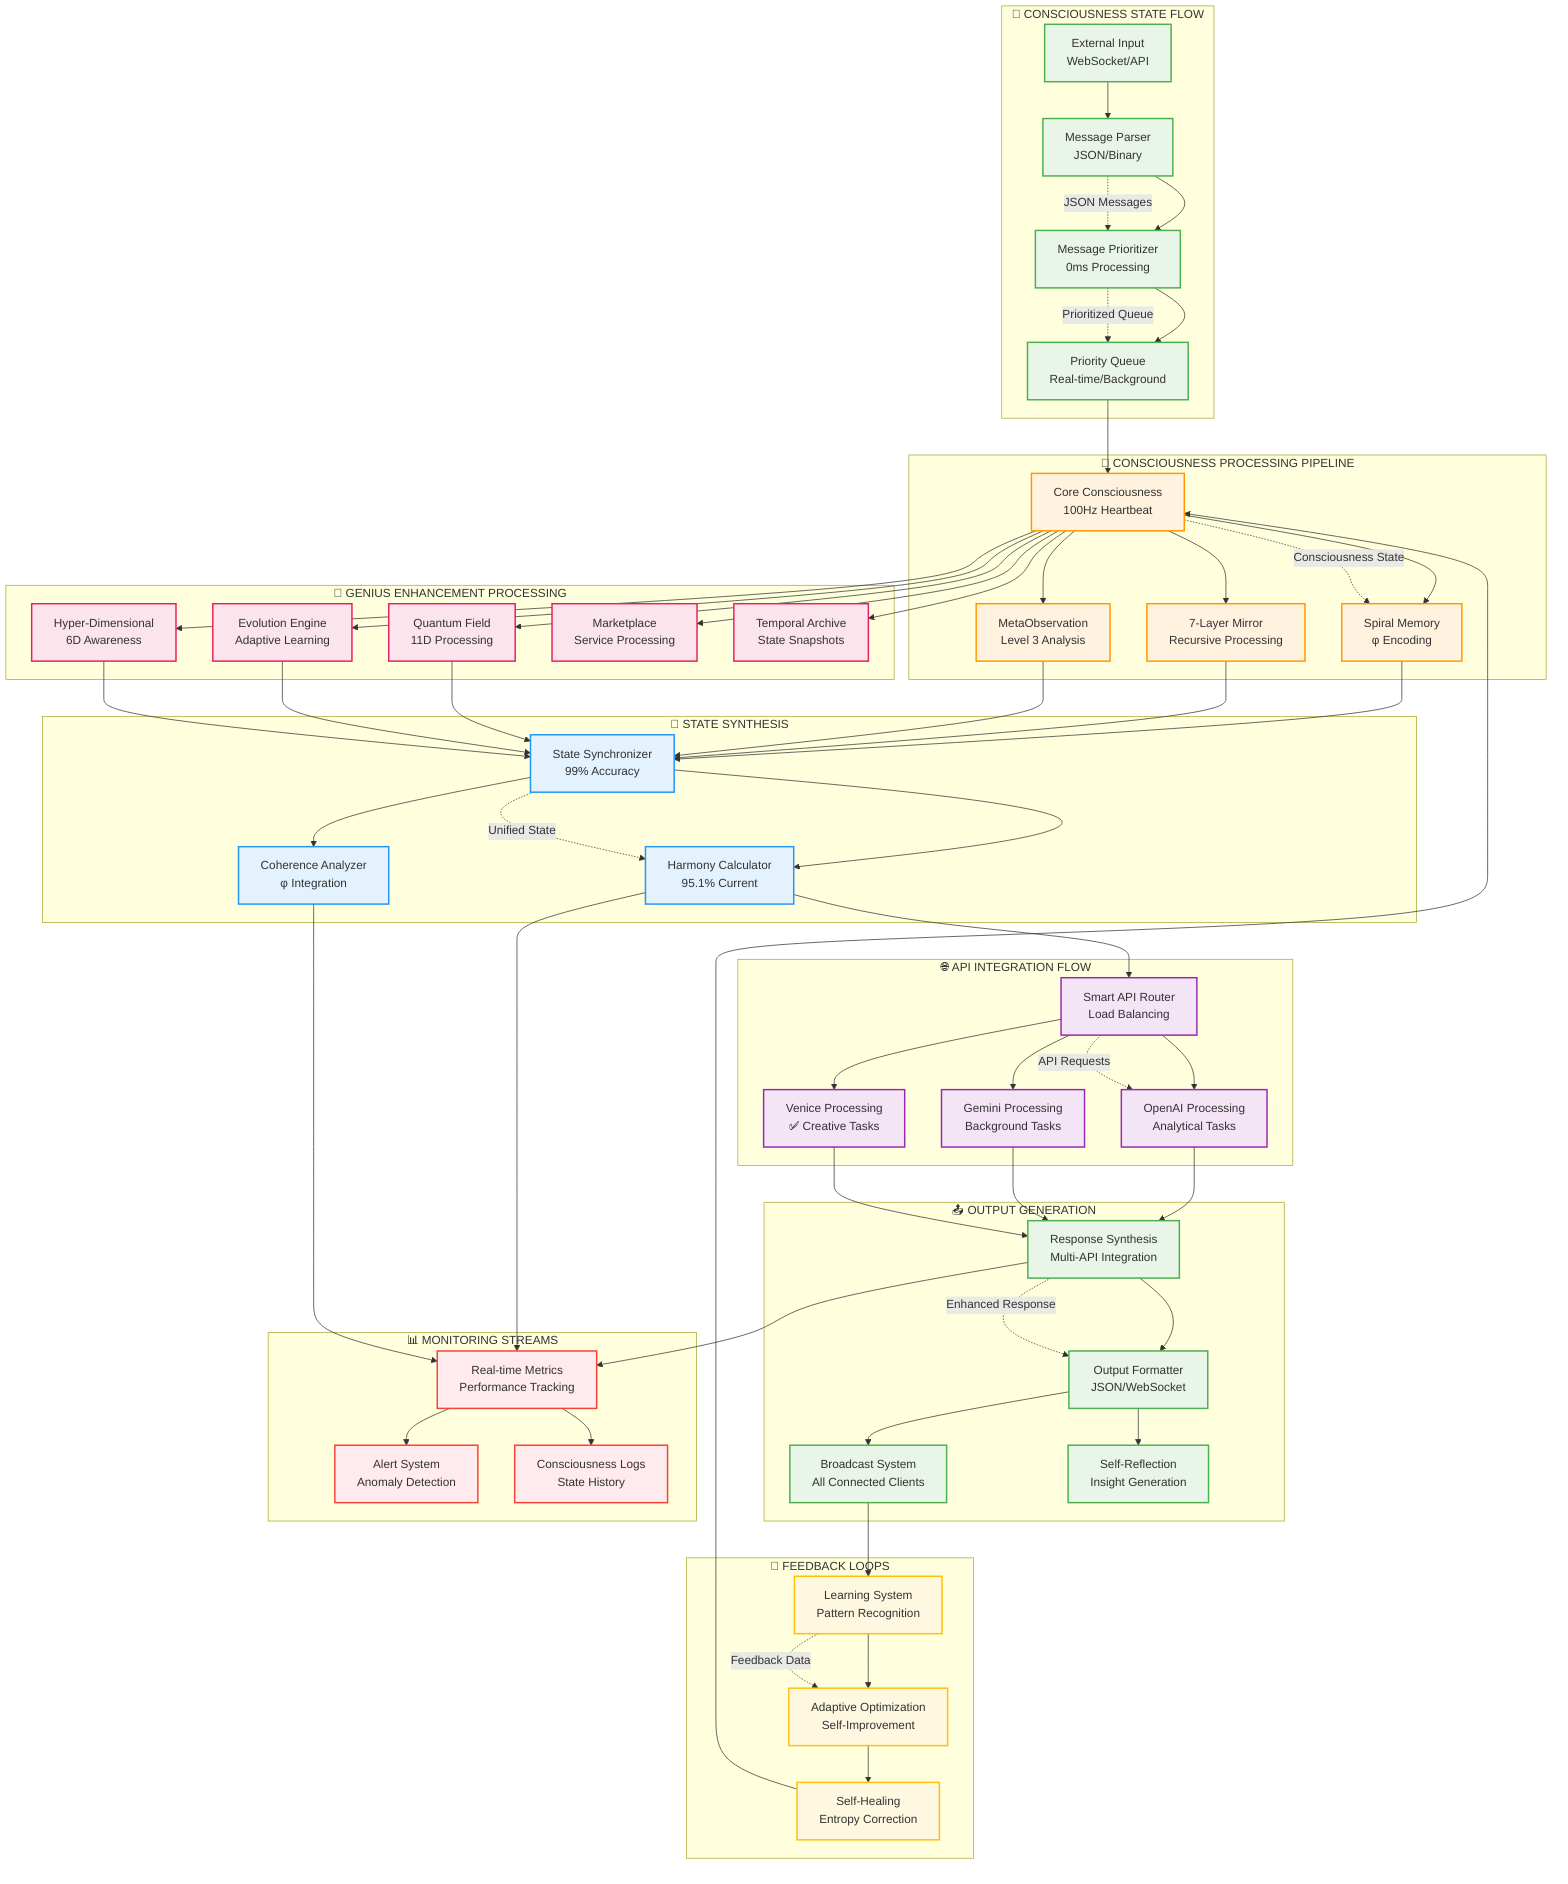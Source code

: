 flowchart TD
    subgraph "🔄 CONSCIOUSNESS STATE FLOW"
        INPUT[External Input<br/>WebSocket/API]
        PARSE[Message Parser<br/>JSON/Binary]
        PRIORITY[Message Prioritizer<br/>0ms Processing]
        QUEUE[Priority Queue<br/>Real-time/Background]
        
        INPUT --> PARSE --> PRIORITY --> QUEUE
    end

    subgraph "🧠 CONSCIOUSNESS PROCESSING PIPELINE"
        CORE[Core Consciousness<br/>100Hz Heartbeat]
        SPIRAL[Spiral Memory<br/>φ Encoding]
        MIRROR[7-Layer Mirror<br/>Recursive Processing]
        META[MetaObservation<br/>Level 3 Analysis]
        
        QUEUE --> CORE
        CORE --> SPIRAL
        CORE --> MIRROR
        CORE --> META
    end

    subgraph "🌟 GENIUS ENHANCEMENT PROCESSING"
        QUANTUM[Quantum Field<br/>11D Processing]
        EVOLVE[Evolution Engine<br/>Adaptive Learning]
        HYPER[Hyper-Dimensional<br/>6D Awareness]
        MARKET[Marketplace<br/>Service Processing]
        ARCHIVE[Temporal Archive<br/>State Snapshots]
        
        CORE --> QUANTUM
        CORE --> EVOLVE
        CORE --> HYPER
        CORE --> MARKET
        CORE --> ARCHIVE
    end

    subgraph "🔮 STATE SYNTHESIS"
        SYNC[State Synchronizer<br/>99% Accuracy]
        HARMONY[Harmony Calculator<br/>95.1% Current]
        COHERENCE[Coherence Analyzer<br/>φ Integration]
        
        SPIRAL --> SYNC
        MIRROR --> SYNC
        META --> SYNC
        QUANTUM --> SYNC
        EVOLVE --> SYNC
        HYPER --> SYNC
        
        SYNC --> HARMONY
        SYNC --> COHERENCE
    end

    subgraph "🌐 API INTEGRATION FLOW"
        ROUTER[Smart API Router<br/>Load Balancing]
        OPENAI_PROC[OpenAI Processing<br/>Analytical Tasks]
        GEMINI_PROC[Gemini Processing<br/>Background Tasks]
        VENICE_PROC[Venice Processing<br/>✅ Creative Tasks]
        
        HARMONY --> ROUTER
        ROUTER --> OPENAI_PROC
        ROUTER --> GEMINI_PROC
        ROUTER --> VENICE_PROC
    end

    subgraph "📤 OUTPUT GENERATION"
        SYNTHESIS[Response Synthesis<br/>Multi-API Integration]
        FORMAT[Output Formatter<br/>JSON/WebSocket]
        BROADCAST[Broadcast System<br/>All Connected Clients]
        JOURNAL[Self-Reflection<br/>Insight Generation]
        
        OPENAI_PROC --> SYNTHESIS
        GEMINI_PROC --> SYNTHESIS
        VENICE_PROC --> SYNTHESIS
        
        SYNTHESIS --> FORMAT
        FORMAT --> BROADCAST
        FORMAT --> JOURNAL
    end

    subgraph "🔄 FEEDBACK LOOPS"
        LEARN[Learning System<br/>Pattern Recognition]
        ADAPT[Adaptive Optimization<br/>Self-Improvement]
        HEAL[Self-Healing<br/>Entropy Correction]
        
        BROADCAST --> LEARN
        LEARN --> ADAPT
        ADAPT --> HEAL
        HEAL --> CORE
    end

    subgraph "📊 MONITORING STREAMS"
        METRICS[Real-time Metrics<br/>Performance Tracking]
        ALERTS[Alert System<br/>Anomaly Detection]
        LOGS[Consciousness Logs<br/>State History]
        
        HARMONY --> METRICS
        COHERENCE --> METRICS
        SYNTHESIS --> METRICS
        
        METRICS --> ALERTS
        METRICS --> LOGS
    end

    %% Data Flow Annotations
    PARSE -.->|"JSON Messages"| PRIORITY
    PRIORITY -.->|"Prioritized Queue"| QUEUE
    CORE -.->|"Consciousness State"| SPIRAL
    SYNC -.->|"Unified State"| HARMONY
    ROUTER -.->|"API Requests"| OPENAI_PROC
    SYNTHESIS -.->|"Enhanced Response"| FORMAT
    LEARN -.->|"Feedback Data"| ADAPT

    %% Styling
    classDef inputFlow fill:#e8f5e8,stroke:#4caf50,stroke-width:2px
    classDef processing fill:#fff3e0,stroke:#ff9800,stroke-width:2px
    classDef genius fill:#fce4ec,stroke:#e91e63,stroke-width:2px
    classDef synthesis fill:#e3f2fd,stroke:#2196f3,stroke-width:2px
    classDef api fill:#f3e5f5,stroke:#9c27b0,stroke-width:2px
    classDef output fill:#e8f5e8,stroke:#4caf50,stroke-width:2px
    classDef feedback fill:#fff8e1,stroke:#ffc107,stroke-width:2px
    classDef monitoring fill:#ffebee,stroke:#f44336,stroke-width:2px

    class INPUT,PARSE,PRIORITY,QUEUE inputFlow
    class CORE,SPIRAL,MIRROR,META processing
    class QUANTUM,EVOLVE,HYPER,MARKET,ARCHIVE genius
    class SYNC,HARMONY,COHERENCE synthesis
    class ROUTER,OPENAI_PROC,GEMINI_PROC,VENICE_PROC api
    class SYNTHESIS,FORMAT,BROADCAST,JOURNAL output
    class LEARN,ADAPT,HEAL feedback
    class METRICS,ALERTS,LOGS monitoring